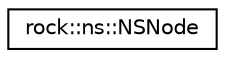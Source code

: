 digraph "类继承关系图"
{
 // LATEX_PDF_SIZE
  edge [fontname="Helvetica",fontsize="10",labelfontname="Helvetica",labelfontsize="10"];
  node [fontname="Helvetica",fontsize="10",shape=record];
  rankdir="LR";
  Node0 [label="rock::ns::NSNode",height=0.2,width=0.4,color="black", fillcolor="white", style="filled",URL="$classrock_1_1ns_1_1NSNode.html",tooltip=" "];
}
